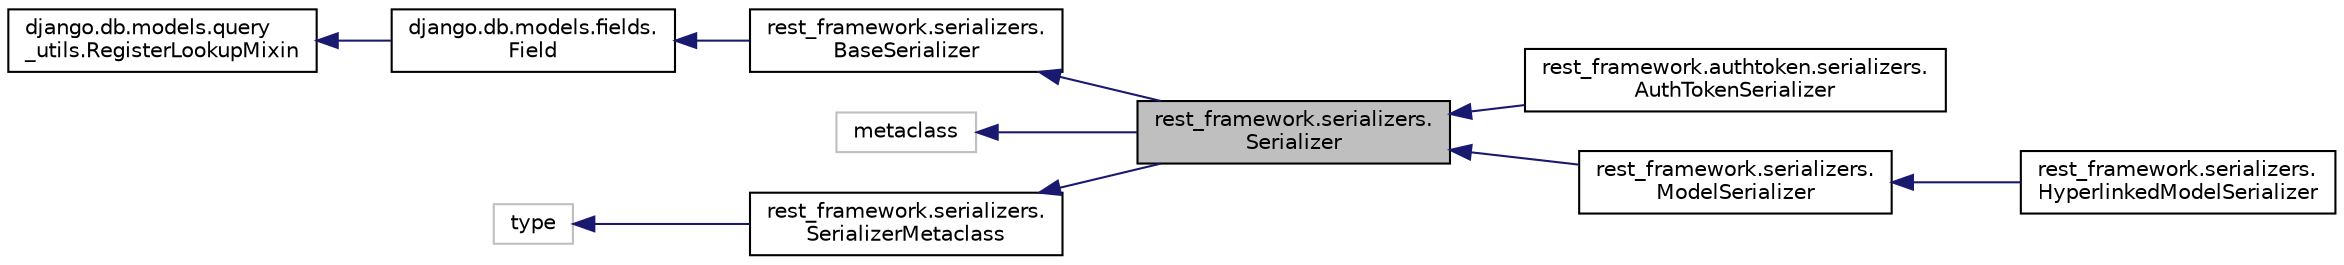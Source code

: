 digraph "rest_framework.serializers.Serializer"
{
 // LATEX_PDF_SIZE
  edge [fontname="Helvetica",fontsize="10",labelfontname="Helvetica",labelfontsize="10"];
  node [fontname="Helvetica",fontsize="10",shape=record];
  rankdir="LR";
  Node1 [label="rest_framework.serializers.\lSerializer",height=0.2,width=0.4,color="black", fillcolor="grey75", style="filled", fontcolor="black",tooltip=" "];
  Node2 -> Node1 [dir="back",color="midnightblue",fontsize="10",style="solid",fontname="Helvetica"];
  Node2 [label="rest_framework.serializers.\lBaseSerializer",height=0.2,width=0.4,color="black", fillcolor="white", style="filled",URL="$classrest__framework_1_1serializers_1_1_base_serializer.html",tooltip=" "];
  Node3 -> Node2 [dir="back",color="midnightblue",fontsize="10",style="solid",fontname="Helvetica"];
  Node3 [label="django.db.models.fields.\lField",height=0.2,width=0.4,color="black", fillcolor="white", style="filled",URL="$classdjango_1_1db_1_1models_1_1fields_1_1_field.html",tooltip=" "];
  Node4 -> Node3 [dir="back",color="midnightblue",fontsize="10",style="solid",fontname="Helvetica"];
  Node4 [label="django.db.models.query\l_utils.RegisterLookupMixin",height=0.2,width=0.4,color="black", fillcolor="white", style="filled",URL="$classdjango_1_1db_1_1models_1_1query__utils_1_1_register_lookup_mixin.html",tooltip=" "];
  Node5 -> Node1 [dir="back",color="midnightblue",fontsize="10",style="solid",fontname="Helvetica"];
  Node5 [label="metaclass",height=0.2,width=0.4,color="grey75", fillcolor="white", style="filled",tooltip=" "];
  Node6 -> Node1 [dir="back",color="midnightblue",fontsize="10",style="solid",fontname="Helvetica"];
  Node6 [label="rest_framework.serializers.\lSerializerMetaclass",height=0.2,width=0.4,color="black", fillcolor="white", style="filled",URL="$classrest__framework_1_1serializers_1_1_serializer_metaclass.html",tooltip=" "];
  Node7 -> Node6 [dir="back",color="midnightblue",fontsize="10",style="solid",fontname="Helvetica"];
  Node7 [label="type",height=0.2,width=0.4,color="grey75", fillcolor="white", style="filled",tooltip=" "];
  Node1 -> Node8 [dir="back",color="midnightblue",fontsize="10",style="solid",fontname="Helvetica"];
  Node8 [label="rest_framework.authtoken.serializers.\lAuthTokenSerializer",height=0.2,width=0.4,color="black", fillcolor="white", style="filled",URL="$classrest__framework_1_1authtoken_1_1serializers_1_1_auth_token_serializer.html",tooltip=" "];
  Node1 -> Node9 [dir="back",color="midnightblue",fontsize="10",style="solid",fontname="Helvetica"];
  Node9 [label="rest_framework.serializers.\lModelSerializer",height=0.2,width=0.4,color="black", fillcolor="white", style="filled",URL="$classrest__framework_1_1serializers_1_1_model_serializer.html",tooltip=" "];
  Node9 -> Node10 [dir="back",color="midnightblue",fontsize="10",style="solid",fontname="Helvetica"];
  Node10 [label="rest_framework.serializers.\lHyperlinkedModelSerializer",height=0.2,width=0.4,color="black", fillcolor="white", style="filled",URL="$classrest__framework_1_1serializers_1_1_hyperlinked_model_serializer.html",tooltip=" "];
}
